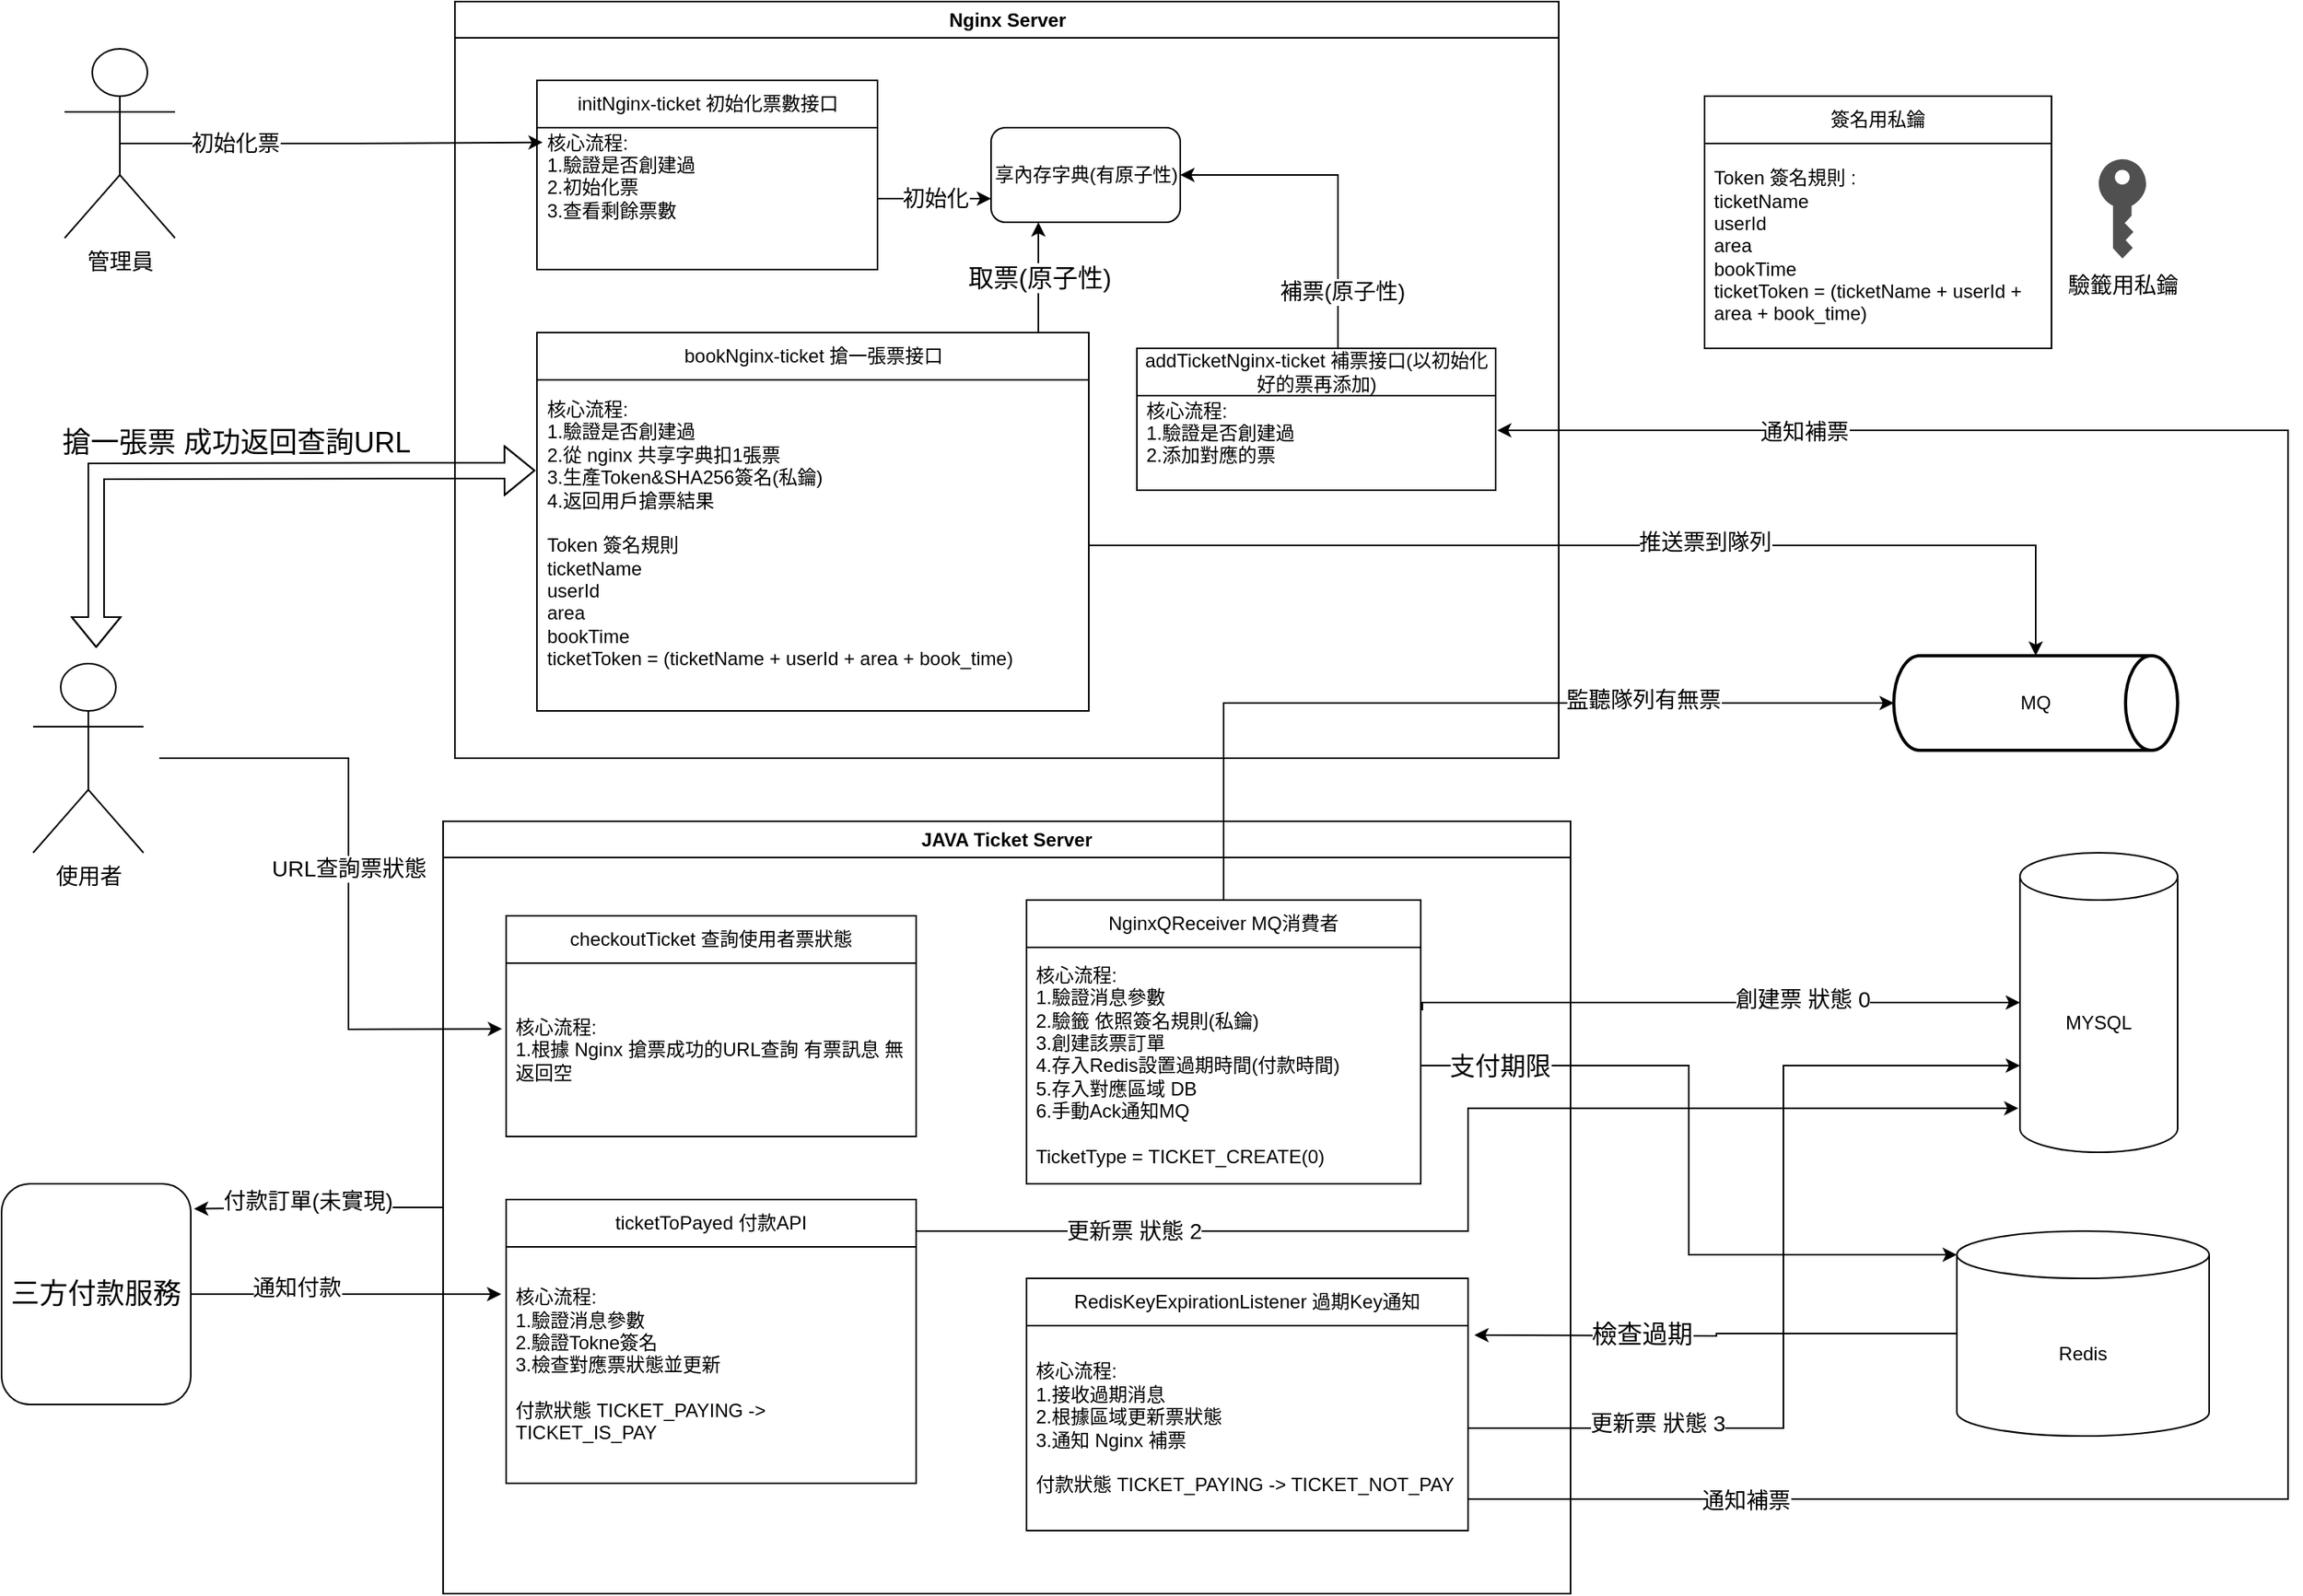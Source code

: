 <mxfile version="26.2.2">
  <diagram id="C5RBs43oDa-KdzZeNtuy" name="Page-1">
    <mxGraphModel dx="1347" dy="613" grid="1" gridSize="10" guides="1" tooltips="1" connect="1" arrows="1" fold="1" page="1" pageScale="1" pageWidth="827" pageHeight="1169" math="0" shadow="0">
      <root>
        <mxCell id="WIyWlLk6GJQsqaUBKTNV-0" />
        <mxCell id="WIyWlLk6GJQsqaUBKTNV-1" parent="WIyWlLk6GJQsqaUBKTNV-0" />
        <mxCell id="yOwY01K6usckxP9kXJAJ-0" value="&lt;font style=&quot;font-size: 14px;&quot;&gt;使用者&lt;/font&gt;" style="shape=umlActor;verticalLabelPosition=bottom;verticalAlign=top;html=1;outlineConnect=0;" parent="WIyWlLk6GJQsqaUBKTNV-1" vertex="1">
          <mxGeometry x="120" y="520" width="70" height="120" as="geometry" />
        </mxCell>
        <mxCell id="yOwY01K6usckxP9kXJAJ-17" value="Nginx Server" style="swimlane;whiteSpace=wrap;html=1;" parent="WIyWlLk6GJQsqaUBKTNV-1" vertex="1">
          <mxGeometry x="387.5" y="100" width="700" height="480" as="geometry" />
        </mxCell>
        <mxCell id="yOwY01K6usckxP9kXJAJ-11" value="initNginx-ticket&amp;nbsp;初始化票數接口" style="swimlane;fontStyle=0;childLayout=stackLayout;horizontal=1;startSize=30;horizontalStack=0;resizeParent=1;resizeParentMax=0;resizeLast=0;collapsible=1;marginBottom=0;whiteSpace=wrap;html=1;" parent="yOwY01K6usckxP9kXJAJ-17" vertex="1">
          <mxGeometry x="52" y="50" width="216" height="120" as="geometry" />
        </mxCell>
        <mxCell id="yOwY01K6usckxP9kXJAJ-12" value="核心流程:&lt;div&gt;1.驗證是否創建過&lt;/div&gt;&lt;div&gt;2.初始化票&lt;/div&gt;&lt;div&gt;3.查看剩餘票數&lt;/div&gt;&lt;div&gt;&lt;br&gt;&lt;div&gt;&lt;br&gt;&lt;/div&gt;&lt;/div&gt;" style="text;strokeColor=none;fillColor=none;align=left;verticalAlign=middle;spacingLeft=4;spacingRight=4;overflow=hidden;points=[[0,0.5],[1,0.5]];portConstraint=eastwest;rotatable=0;whiteSpace=wrap;html=1;" parent="yOwY01K6usckxP9kXJAJ-11" vertex="1">
          <mxGeometry y="30" width="216" height="90" as="geometry" />
        </mxCell>
        <mxCell id="yOwY01K6usckxP9kXJAJ-30" value="bookNginx-ticket&amp;nbsp;搶一張票接口" style="swimlane;fontStyle=0;childLayout=stackLayout;horizontal=1;startSize=30;horizontalStack=0;resizeParent=1;resizeParentMax=0;resizeLast=0;collapsible=1;marginBottom=0;whiteSpace=wrap;html=1;" parent="yOwY01K6usckxP9kXJAJ-17" vertex="1">
          <mxGeometry x="52" y="210" width="350" height="240" as="geometry" />
        </mxCell>
        <mxCell id="yOwY01K6usckxP9kXJAJ-31" value="核心流程:&lt;div&gt;&lt;div&gt;1.驗證是否創建過&lt;/div&gt;&lt;/div&gt;&lt;div&gt;2.從 nginx 共享字典扣1張票&lt;/div&gt;&lt;div&gt;3.生產Token&amp;amp;SHA256簽名(私鑰)&lt;/div&gt;&lt;div&gt;4.返回用戶搶票結果&lt;/div&gt;&lt;div&gt;&lt;span style=&quot;background-color: transparent; color: light-dark(rgb(0, 0, 0), rgb(255, 255, 255));&quot;&gt;&lt;br&gt;&lt;/span&gt;&lt;/div&gt;&lt;div&gt;Token 簽名規則&lt;/div&gt;&lt;div&gt;&lt;span style=&quot;background-color: transparent; color: light-dark(rgb(0, 0, 0), rgb(255, 255, 255));&quot;&gt;ticketName&lt;/span&gt;&lt;/div&gt;&lt;div&gt;userId&lt;/div&gt;&lt;div&gt;area&lt;/div&gt;&lt;div&gt;bookTime&lt;/div&gt;&lt;div&gt;ticketToken = (ticketName + userId + area + book_time)&lt;/div&gt;&lt;div&gt;&lt;br&gt;&lt;/div&gt;" style="text;strokeColor=none;fillColor=none;align=left;verticalAlign=middle;spacingLeft=4;spacingRight=4;overflow=hidden;points=[[0,0.5],[1,0.5]];portConstraint=eastwest;rotatable=0;whiteSpace=wrap;html=1;" parent="yOwY01K6usckxP9kXJAJ-30" vertex="1">
          <mxGeometry y="30" width="350" height="210" as="geometry" />
        </mxCell>
        <mxCell id="yOwY01K6usckxP9kXJAJ-36" value="addTicketNginx-ticket&amp;nbsp;補票接口(以初始化好的票再添加)" style="swimlane;fontStyle=0;childLayout=stackLayout;horizontal=1;startSize=30;horizontalStack=0;resizeParent=1;resizeParentMax=0;resizeLast=0;collapsible=1;marginBottom=0;whiteSpace=wrap;html=1;" parent="yOwY01K6usckxP9kXJAJ-17" vertex="1">
          <mxGeometry x="432.5" y="220" width="227.5" height="90" as="geometry" />
        </mxCell>
        <mxCell id="yOwY01K6usckxP9kXJAJ-37" value="核心流程:&lt;div&gt;1.驗證是否創建過&lt;/div&gt;&lt;div&gt;2.添加對應的票&lt;/div&gt;&lt;div&gt;&lt;br&gt;&lt;/div&gt;&lt;div&gt;&lt;br&gt;&lt;/div&gt;&lt;div&gt;&lt;br&gt;&lt;/div&gt;&lt;div&gt;&lt;div&gt;&lt;br&gt;&lt;/div&gt;&lt;/div&gt;" style="text;strokeColor=none;fillColor=none;align=left;verticalAlign=middle;spacingLeft=4;spacingRight=4;overflow=hidden;points=[[0,0.5],[1,0.5]];portConstraint=eastwest;rotatable=0;whiteSpace=wrap;html=1;" parent="yOwY01K6usckxP9kXJAJ-36" vertex="1">
          <mxGeometry y="30" width="227.5" height="60" as="geometry" />
        </mxCell>
        <mxCell id="BC8Rf4KZXWb3bD4zQ2RA-10" value="享內存字典(有原子性)" style="rounded=1;whiteSpace=wrap;html=1;" parent="yOwY01K6usckxP9kXJAJ-17" vertex="1">
          <mxGeometry x="340" y="80" width="120" height="60" as="geometry" />
        </mxCell>
        <mxCell id="BC8Rf4KZXWb3bD4zQ2RA-11" value="&lt;font style=&quot;font-size: 14px;&quot;&gt;初始化&lt;/font&gt;" style="edgeStyle=orthogonalEdgeStyle;rounded=0;orthogonalLoop=1;jettySize=auto;html=1;exitX=1;exitY=0.5;exitDx=0;exitDy=0;entryX=0;entryY=0.75;entryDx=0;entryDy=0;" parent="yOwY01K6usckxP9kXJAJ-17" source="yOwY01K6usckxP9kXJAJ-12" target="BC8Rf4KZXWb3bD4zQ2RA-10" edge="1">
          <mxGeometry relative="1" as="geometry" />
        </mxCell>
        <mxCell id="BC8Rf4KZXWb3bD4zQ2RA-15" value="&lt;font size=&quot;3&quot;&gt;取票(原子性)&lt;/font&gt;" style="endArrow=classic;html=1;rounded=0;entryX=0.25;entryY=1;entryDx=0;entryDy=0;" parent="yOwY01K6usckxP9kXJAJ-17" target="BC8Rf4KZXWb3bD4zQ2RA-10" edge="1">
          <mxGeometry width="50" height="50" relative="1" as="geometry">
            <mxPoint x="370" y="210" as="sourcePoint" />
            <mxPoint x="420" y="160" as="targetPoint" />
          </mxGeometry>
        </mxCell>
        <mxCell id="BC8Rf4KZXWb3bD4zQ2RA-16" value="" style="endArrow=classic;html=1;rounded=0;entryX=1;entryY=0.5;entryDx=0;entryDy=0;" parent="yOwY01K6usckxP9kXJAJ-17" target="BC8Rf4KZXWb3bD4zQ2RA-10" edge="1">
          <mxGeometry x="0.67" y="-74" width="50" height="50" relative="1" as="geometry">
            <mxPoint x="560" y="220" as="sourcePoint" />
            <mxPoint x="510" y="260" as="targetPoint" />
            <Array as="points">
              <mxPoint x="560" y="110" />
            </Array>
            <mxPoint as="offset" />
          </mxGeometry>
        </mxCell>
        <mxCell id="BC8Rf4KZXWb3bD4zQ2RA-17" value="&lt;font style=&quot;font-size: 14px;&quot;&gt;補票(原子性)&lt;/font&gt;" style="edgeLabel;html=1;align=center;verticalAlign=middle;resizable=0;points=[];" parent="BC8Rf4KZXWb3bD4zQ2RA-16" vertex="1" connectable="0">
          <mxGeometry x="-0.643" y="-2" relative="1" as="geometry">
            <mxPoint y="1" as="offset" />
          </mxGeometry>
        </mxCell>
        <mxCell id="yOwY01K6usckxP9kXJAJ-23" value="MQ" style="strokeWidth=2;html=1;shape=mxgraph.flowchart.direct_data;whiteSpace=wrap;" parent="WIyWlLk6GJQsqaUBKTNV-1" vertex="1">
          <mxGeometry x="1300" y="515" width="180" height="60" as="geometry" />
        </mxCell>
        <mxCell id="yOwY01K6usckxP9kXJAJ-24" value="JAVA Ticket Server" style="swimlane;whiteSpace=wrap;html=1;" parent="WIyWlLk6GJQsqaUBKTNV-1" vertex="1">
          <mxGeometry x="380" y="620" width="715" height="490" as="geometry" />
        </mxCell>
        <mxCell id="yOwY01K6usckxP9kXJAJ-41" value="NginxQReceiver MQ消費者" style="swimlane;fontStyle=0;childLayout=stackLayout;horizontal=1;startSize=30;horizontalStack=0;resizeParent=1;resizeParentMax=0;resizeLast=0;collapsible=1;marginBottom=0;whiteSpace=wrap;html=1;" parent="yOwY01K6usckxP9kXJAJ-24" vertex="1">
          <mxGeometry x="370" y="50" width="250" height="180" as="geometry" />
        </mxCell>
        <mxCell id="yOwY01K6usckxP9kXJAJ-42" value="核心流程:&lt;div&gt;1.驗證消息參數&lt;/div&gt;&lt;div&gt;2.驗籤 依照簽名規則(私鑰)&lt;/div&gt;&lt;div&gt;3.創建該票訂單&lt;/div&gt;&lt;div&gt;4.存入Redis設置過期時間(付款時間)&lt;/div&gt;&lt;div&gt;&lt;div&gt;5.存入對應區域 DB&lt;/div&gt;&lt;/div&gt;&lt;div&gt;6.手動Ack通知MQ&lt;/div&gt;&lt;div&gt;&lt;br&gt;&lt;/div&gt;&lt;div&gt;TicketType =&amp;nbsp;TICKET_CREATE(0)&lt;/div&gt;" style="text;strokeColor=none;fillColor=none;align=left;verticalAlign=middle;spacingLeft=4;spacingRight=4;overflow=hidden;points=[[0,0.5],[1,0.5]];portConstraint=eastwest;rotatable=0;whiteSpace=wrap;html=1;" parent="yOwY01K6usckxP9kXJAJ-41" vertex="1">
          <mxGeometry y="30" width="250" height="150" as="geometry" />
        </mxCell>
        <mxCell id="BC8Rf4KZXWb3bD4zQ2RA-1" value="ticketToPayed 付款API" style="swimlane;fontStyle=0;childLayout=stackLayout;horizontal=1;startSize=30;horizontalStack=0;resizeParent=1;resizeParentMax=0;resizeLast=0;collapsible=1;marginBottom=0;whiteSpace=wrap;html=1;" parent="yOwY01K6usckxP9kXJAJ-24" vertex="1">
          <mxGeometry x="40" y="240" width="260" height="180" as="geometry" />
        </mxCell>
        <mxCell id="BC8Rf4KZXWb3bD4zQ2RA-2" value="核心流程:&lt;div&gt;1.驗證消息參數&lt;/div&gt;&lt;div&gt;2.驗證Tokne簽名&lt;/div&gt;&lt;div&gt;3.檢查對應票狀態並更新&lt;/div&gt;&lt;div&gt;&lt;div&gt;&lt;br&gt;&lt;/div&gt;&lt;/div&gt;&lt;div&gt;付款狀態 TICKET_PAYING -&amp;gt; TICKET_IS_PAY&lt;/div&gt;" style="text;strokeColor=none;fillColor=none;align=left;verticalAlign=middle;spacingLeft=4;spacingRight=4;overflow=hidden;points=[[0,0.5],[1,0.5]];portConstraint=eastwest;rotatable=0;whiteSpace=wrap;html=1;" parent="BC8Rf4KZXWb3bD4zQ2RA-1" vertex="1">
          <mxGeometry y="30" width="260" height="150" as="geometry" />
        </mxCell>
        <mxCell id="BC8Rf4KZXWb3bD4zQ2RA-3" value="checkoutTicket 查詢使用者票狀態" style="swimlane;fontStyle=0;childLayout=stackLayout;horizontal=1;startSize=30;horizontalStack=0;resizeParent=1;resizeParentMax=0;resizeLast=0;collapsible=1;marginBottom=0;whiteSpace=wrap;html=1;" parent="yOwY01K6usckxP9kXJAJ-24" vertex="1">
          <mxGeometry x="40" y="60" width="260" height="140" as="geometry" />
        </mxCell>
        <mxCell id="BC8Rf4KZXWb3bD4zQ2RA-4" value="核心流程:&lt;div&gt;1.根據 Nginx 搶票成功的URL查詢 有票訊息 無返回空&lt;/div&gt;" style="text;strokeColor=none;fillColor=none;align=left;verticalAlign=middle;spacingLeft=4;spacingRight=4;overflow=hidden;points=[[0,0.5],[1,0.5]];portConstraint=eastwest;rotatable=0;whiteSpace=wrap;html=1;" parent="BC8Rf4KZXWb3bD4zQ2RA-3" vertex="1">
          <mxGeometry y="30" width="260" height="110" as="geometry" />
        </mxCell>
        <mxCell id="BC8Rf4KZXWb3bD4zQ2RA-22" value="RedisKeyExpirationListener 過期Key通知" style="swimlane;fontStyle=0;childLayout=stackLayout;horizontal=1;startSize=30;horizontalStack=0;resizeParent=1;resizeParentMax=0;resizeLast=0;collapsible=1;marginBottom=0;whiteSpace=wrap;html=1;" parent="yOwY01K6usckxP9kXJAJ-24" vertex="1">
          <mxGeometry x="370" y="290" width="280" height="160" as="geometry" />
        </mxCell>
        <mxCell id="BC8Rf4KZXWb3bD4zQ2RA-23" value="核心流程:&lt;div&gt;1.接收過期消息&lt;/div&gt;&lt;div&gt;2.根據區域更新票狀態&lt;/div&gt;&lt;div&gt;3.通知 Nginx 補票&lt;/div&gt;&lt;div&gt;&lt;br&gt;&lt;/div&gt;&lt;div&gt;&lt;span style=&quot;background-color: transparent; color: light-dark(rgb(0, 0, 0), rgb(255, 255, 255));&quot;&gt;付款狀態&lt;/span&gt;&amp;nbsp;TICKET_PAYING -&amp;gt; TICKET_NOT_PAY&amp;nbsp;&lt;/div&gt;" style="text;strokeColor=none;fillColor=none;align=left;verticalAlign=middle;spacingLeft=4;spacingRight=4;overflow=hidden;points=[[0,0.5],[1,0.5]];portConstraint=eastwest;rotatable=0;whiteSpace=wrap;html=1;" parent="BC8Rf4KZXWb3bD4zQ2RA-22" vertex="1">
          <mxGeometry y="30" width="280" height="130" as="geometry" />
        </mxCell>
        <mxCell id="yOwY01K6usckxP9kXJAJ-29" value="&lt;font style=&quot;font-size: 14px;&quot;&gt;管理員&lt;/font&gt;" style="shape=umlActor;verticalLabelPosition=bottom;verticalAlign=top;html=1;outlineConnect=0;" parent="WIyWlLk6GJQsqaUBKTNV-1" vertex="1">
          <mxGeometry x="140" y="130" width="70" height="120" as="geometry" />
        </mxCell>
        <mxCell id="yOwY01K6usckxP9kXJAJ-38" value="Redis" style="shape=cylinder3;whiteSpace=wrap;html=1;boundedLbl=1;backgroundOutline=1;size=15;" parent="WIyWlLk6GJQsqaUBKTNV-1" vertex="1">
          <mxGeometry x="1340" y="880" width="160" height="130" as="geometry" />
        </mxCell>
        <mxCell id="yOwY01K6usckxP9kXJAJ-20" value="MYSQL" style="shape=cylinder3;whiteSpace=wrap;html=1;boundedLbl=1;backgroundOutline=1;size=15;" parent="WIyWlLk6GJQsqaUBKTNV-1" vertex="1">
          <mxGeometry x="1380" y="640" width="100" height="190" as="geometry" />
        </mxCell>
        <mxCell id="BC8Rf4KZXWb3bD4zQ2RA-31" style="edgeStyle=orthogonalEdgeStyle;rounded=0;orthogonalLoop=1;jettySize=auto;html=1;exitX=1;exitY=0.5;exitDx=0;exitDy=0;entryX=0;entryY=0;entryDx=0;entryDy=15;entryPerimeter=0;" parent="WIyWlLk6GJQsqaUBKTNV-1" source="yOwY01K6usckxP9kXJAJ-42" target="yOwY01K6usckxP9kXJAJ-38" edge="1">
          <mxGeometry relative="1" as="geometry" />
        </mxCell>
        <mxCell id="BC8Rf4KZXWb3bD4zQ2RA-38" value="&lt;font size=&quot;3&quot;&gt;支付期限&lt;/font&gt;" style="edgeLabel;html=1;align=center;verticalAlign=middle;resizable=0;points=[];" parent="BC8Rf4KZXWb3bD4zQ2RA-31" vertex="1" connectable="0">
          <mxGeometry x="-0.728" y="-1" relative="1" as="geometry">
            <mxPoint x="-13" y="-1" as="offset" />
          </mxGeometry>
        </mxCell>
        <mxCell id="BC8Rf4KZXWb3bD4zQ2RA-33" style="edgeStyle=orthogonalEdgeStyle;rounded=0;orthogonalLoop=1;jettySize=auto;html=1;exitX=1;exitY=0.5;exitDx=0;exitDy=0;entryX=0;entryY=0;entryDx=0;entryDy=135;entryPerimeter=0;" parent="WIyWlLk6GJQsqaUBKTNV-1" source="BC8Rf4KZXWb3bD4zQ2RA-23" target="yOwY01K6usckxP9kXJAJ-20" edge="1">
          <mxGeometry relative="1" as="geometry">
            <Array as="points">
              <mxPoint x="1230" y="1005" />
              <mxPoint x="1230" y="775" />
            </Array>
          </mxGeometry>
        </mxCell>
        <mxCell id="BC8Rf4KZXWb3bD4zQ2RA-41" value="&lt;font style=&quot;font-size: 14px;&quot;&gt;更新票 狀態 3&lt;/font&gt;" style="edgeLabel;html=1;align=center;verticalAlign=middle;resizable=0;points=[];" parent="BC8Rf4KZXWb3bD4zQ2RA-33" vertex="1" connectable="0">
          <mxGeometry x="-0.655" y="3" relative="1" as="geometry">
            <mxPoint x="20" as="offset" />
          </mxGeometry>
        </mxCell>
        <mxCell id="BC8Rf4KZXWb3bD4zQ2RA-34" style="edgeStyle=orthogonalEdgeStyle;rounded=0;orthogonalLoop=1;jettySize=auto;html=1;exitX=0;exitY=0.5;exitDx=0;exitDy=0;exitPerimeter=0;" parent="WIyWlLk6GJQsqaUBKTNV-1" source="yOwY01K6usckxP9kXJAJ-38" edge="1">
          <mxGeometry relative="1" as="geometry">
            <mxPoint x="1034" y="946" as="targetPoint" />
          </mxGeometry>
        </mxCell>
        <mxCell id="BC8Rf4KZXWb3bD4zQ2RA-39" value="&lt;font size=&quot;3&quot;&gt;檢查過期&lt;/font&gt;" style="edgeLabel;html=1;align=center;verticalAlign=middle;resizable=0;points=[];" parent="BC8Rf4KZXWb3bD4zQ2RA-34" vertex="1" connectable="0">
          <mxGeometry x="0.624" y="3" relative="1" as="geometry">
            <mxPoint x="48" y="-4" as="offset" />
          </mxGeometry>
        </mxCell>
        <mxCell id="BC8Rf4KZXWb3bD4zQ2RA-46" value="" style="shape=flexArrow;endArrow=classic;startArrow=classic;html=1;rounded=0;entryX=-0.003;entryY=0.274;entryDx=0;entryDy=0;entryPerimeter=0;" parent="WIyWlLk6GJQsqaUBKTNV-1" target="yOwY01K6usckxP9kXJAJ-31" edge="1">
          <mxGeometry width="100" height="100" relative="1" as="geometry">
            <mxPoint x="160" y="510" as="sourcePoint" />
            <mxPoint x="260" y="410" as="targetPoint" />
            <Array as="points">
              <mxPoint x="160" y="398" />
            </Array>
          </mxGeometry>
        </mxCell>
        <mxCell id="BC8Rf4KZXWb3bD4zQ2RA-47" value="&lt;font style=&quot;font-size: 18px;&quot;&gt;搶一張票 成功返回查詢URL&amp;nbsp;&lt;/font&gt;" style="edgeLabel;html=1;align=center;verticalAlign=middle;resizable=0;points=[];" parent="BC8Rf4KZXWb3bD4zQ2RA-46" vertex="1" connectable="0">
          <mxGeometry x="-0.03" y="9" relative="1" as="geometry">
            <mxPoint x="13" y="-9" as="offset" />
          </mxGeometry>
        </mxCell>
        <mxCell id="BC8Rf4KZXWb3bD4zQ2RA-52" value="" style="endArrow=classic;html=1;rounded=0;entryX=-0.01;entryY=0.379;entryDx=0;entryDy=0;entryPerimeter=0;" parent="WIyWlLk6GJQsqaUBKTNV-1" target="BC8Rf4KZXWb3bD4zQ2RA-4" edge="1">
          <mxGeometry width="50" height="50" relative="1" as="geometry">
            <mxPoint x="200" y="580" as="sourcePoint" />
            <mxPoint x="250" y="650" as="targetPoint" />
            <Array as="points">
              <mxPoint x="320" y="580" />
              <mxPoint x="320" y="752" />
            </Array>
          </mxGeometry>
        </mxCell>
        <mxCell id="BC8Rf4KZXWb3bD4zQ2RA-53" value="&lt;font style=&quot;font-size: 14px;&quot;&gt;URL查詢票狀態&lt;/font&gt;" style="edgeLabel;html=1;align=center;verticalAlign=middle;resizable=0;points=[];" parent="BC8Rf4KZXWb3bD4zQ2RA-52" vertex="1" connectable="0">
          <mxGeometry x="-0.748" y="-3" relative="1" as="geometry">
            <mxPoint x="71" y="67" as="offset" />
          </mxGeometry>
        </mxCell>
        <mxCell id="BC8Rf4KZXWb3bD4zQ2RA-57" style="edgeStyle=orthogonalEdgeStyle;rounded=0;orthogonalLoop=1;jettySize=auto;html=1;exitX=0.5;exitY=0;exitDx=0;exitDy=0;entryX=0;entryY=0.5;entryDx=0;entryDy=0;entryPerimeter=0;" parent="WIyWlLk6GJQsqaUBKTNV-1" source="yOwY01K6usckxP9kXJAJ-41" target="yOwY01K6usckxP9kXJAJ-23" edge="1">
          <mxGeometry relative="1" as="geometry" />
        </mxCell>
        <mxCell id="BC8Rf4KZXWb3bD4zQ2RA-58" value="&lt;font style=&quot;font-size: 14px;&quot;&gt;監聽隊列有無票&lt;/font&gt;" style="edgeLabel;html=1;align=center;verticalAlign=middle;resizable=0;points=[];" parent="BC8Rf4KZXWb3bD4zQ2RA-57" vertex="1" connectable="0">
          <mxGeometry x="0.421" y="2" relative="1" as="geometry">
            <mxPoint as="offset" />
          </mxGeometry>
        </mxCell>
        <mxCell id="BC8Rf4KZXWb3bD4zQ2RA-59" style="edgeStyle=orthogonalEdgeStyle;rounded=0;orthogonalLoop=1;jettySize=auto;html=1;exitX=1;exitY=0.5;exitDx=0;exitDy=0;entryX=0.5;entryY=0;entryDx=0;entryDy=0;entryPerimeter=0;" parent="WIyWlLk6GJQsqaUBKTNV-1" source="yOwY01K6usckxP9kXJAJ-31" target="yOwY01K6usckxP9kXJAJ-23" edge="1">
          <mxGeometry relative="1" as="geometry" />
        </mxCell>
        <mxCell id="BC8Rf4KZXWb3bD4zQ2RA-61" value="&lt;font style=&quot;font-size: 14px;&quot;&gt;推送票到隊列&lt;/font&gt;" style="edgeLabel;html=1;align=center;verticalAlign=middle;resizable=0;points=[];" parent="BC8Rf4KZXWb3bD4zQ2RA-59" vertex="1" connectable="0">
          <mxGeometry x="0.164" y="2" relative="1" as="geometry">
            <mxPoint as="offset" />
          </mxGeometry>
        </mxCell>
        <mxCell id="BC8Rf4KZXWb3bD4zQ2RA-62" value="&lt;font style=&quot;font-size: 18px;&quot;&gt;三方付款服務&lt;/font&gt;" style="rounded=1;whiteSpace=wrap;html=1;" parent="WIyWlLk6GJQsqaUBKTNV-1" vertex="1">
          <mxGeometry x="100" y="850" width="120" height="140" as="geometry" />
        </mxCell>
        <mxCell id="BC8Rf4KZXWb3bD4zQ2RA-63" style="edgeStyle=orthogonalEdgeStyle;rounded=0;orthogonalLoop=1;jettySize=auto;html=1;exitX=1;exitY=0.5;exitDx=0;exitDy=0;entryX=-0.012;entryY=0.2;entryDx=0;entryDy=0;entryPerimeter=0;" parent="WIyWlLk6GJQsqaUBKTNV-1" source="BC8Rf4KZXWb3bD4zQ2RA-62" target="BC8Rf4KZXWb3bD4zQ2RA-2" edge="1">
          <mxGeometry relative="1" as="geometry" />
        </mxCell>
        <mxCell id="BC8Rf4KZXWb3bD4zQ2RA-64" value="&lt;font style=&quot;font-size: 14px;&quot;&gt;通知付款&lt;/font&gt;" style="edgeLabel;html=1;align=center;verticalAlign=middle;resizable=0;points=[];" parent="BC8Rf4KZXWb3bD4zQ2RA-63" vertex="1" connectable="0">
          <mxGeometry x="-0.319" y="4" relative="1" as="geometry">
            <mxPoint as="offset" />
          </mxGeometry>
        </mxCell>
        <mxCell id="BC8Rf4KZXWb3bD4zQ2RA-69" style="edgeStyle=orthogonalEdgeStyle;rounded=0;orthogonalLoop=1;jettySize=auto;html=1;exitX=0;exitY=0.5;exitDx=0;exitDy=0;entryX=1.017;entryY=0.113;entryDx=0;entryDy=0;entryPerimeter=0;" parent="WIyWlLk6GJQsqaUBKTNV-1" source="yOwY01K6usckxP9kXJAJ-24" target="BC8Rf4KZXWb3bD4zQ2RA-62" edge="1">
          <mxGeometry relative="1" as="geometry" />
        </mxCell>
        <mxCell id="BC8Rf4KZXWb3bD4zQ2RA-70" value="&lt;font style=&quot;font-size: 14px;&quot;&gt;付款訂單(未實現)&lt;/font&gt;" style="edgeLabel;html=1;align=center;verticalAlign=middle;resizable=0;points=[];" parent="BC8Rf4KZXWb3bD4zQ2RA-69" vertex="1" connectable="0">
          <mxGeometry x="0.096" y="-5" relative="1" as="geometry">
            <mxPoint as="offset" />
          </mxGeometry>
        </mxCell>
        <mxCell id="BC8Rf4KZXWb3bD4zQ2RA-72" style="edgeStyle=orthogonalEdgeStyle;rounded=0;orthogonalLoop=1;jettySize=auto;html=1;exitX=0.5;exitY=0.5;exitDx=0;exitDy=0;exitPerimeter=0;entryX=0.017;entryY=0.104;entryDx=0;entryDy=0;entryPerimeter=0;" parent="WIyWlLk6GJQsqaUBKTNV-1" source="yOwY01K6usckxP9kXJAJ-29" target="yOwY01K6usckxP9kXJAJ-12" edge="1">
          <mxGeometry relative="1" as="geometry" />
        </mxCell>
        <mxCell id="BC8Rf4KZXWb3bD4zQ2RA-73" value="&lt;span style=&quot;font-size: 14px;&quot;&gt;初始化票&lt;/span&gt;" style="edgeLabel;html=1;align=center;verticalAlign=middle;resizable=0;points=[];" parent="BC8Rf4KZXWb3bD4zQ2RA-72" vertex="1" connectable="0">
          <mxGeometry x="-0.453" relative="1" as="geometry">
            <mxPoint x="-1" as="offset" />
          </mxGeometry>
        </mxCell>
        <mxCell id="yOwY01K6usckxP9kXJAJ-34" value="" style="sketch=0;pointerEvents=1;shadow=0;dashed=0;html=1;strokeColor=none;fillColor=#505050;labelPosition=center;verticalLabelPosition=bottom;verticalAlign=top;outlineConnect=0;align=center;shape=mxgraph.office.security.key_permissions;" parent="WIyWlLk6GJQsqaUBKTNV-1" vertex="1">
          <mxGeometry x="1430" y="200" width="30" height="63" as="geometry" />
        </mxCell>
        <mxCell id="BC8Rf4KZXWb3bD4zQ2RA-74" value="&lt;span style=&quot;font-size: 14px;&quot;&gt;驗籤用私鑰&lt;/span&gt;" style="edgeLabel;html=1;align=center;verticalAlign=middle;resizable=0;points=[];" parent="WIyWlLk6GJQsqaUBKTNV-1" vertex="1" connectable="0">
          <mxGeometry x="1444.998" y="280" as="geometry" />
        </mxCell>
        <mxCell id="JaTTl8UMGCdsu4EIAQxv-0" style="edgeStyle=orthogonalEdgeStyle;rounded=0;orthogonalLoop=1;jettySize=auto;html=1;exitX=1;exitY=0.5;exitDx=0;exitDy=0;entryX=1.004;entryY=0.367;entryDx=0;entryDy=0;entryPerimeter=0;" parent="WIyWlLk6GJQsqaUBKTNV-1" source="BC8Rf4KZXWb3bD4zQ2RA-23" target="yOwY01K6usckxP9kXJAJ-37" edge="1">
          <mxGeometry relative="1" as="geometry">
            <Array as="points">
              <mxPoint x="1030" y="1050" />
              <mxPoint x="1550" y="1050" />
              <mxPoint x="1550" y="372" />
            </Array>
          </mxGeometry>
        </mxCell>
        <mxCell id="JaTTl8UMGCdsu4EIAQxv-1" value="&lt;font style=&quot;font-size: 14px;&quot;&gt;通知補票&lt;/font&gt;" style="edgeLabel;html=1;align=center;verticalAlign=middle;resizable=0;points=[];" parent="JaTTl8UMGCdsu4EIAQxv-0" vertex="1" connectable="0">
          <mxGeometry x="0.777" y="1" relative="1" as="geometry">
            <mxPoint as="offset" />
          </mxGeometry>
        </mxCell>
        <mxCell id="JaTTl8UMGCdsu4EIAQxv-2" value="&lt;span style=&quot;font-size: 14px;&quot;&gt;通知補票&lt;/span&gt;" style="edgeLabel;html=1;align=center;verticalAlign=middle;resizable=0;points=[];" parent="JaTTl8UMGCdsu4EIAQxv-0" vertex="1" connectable="0">
          <mxGeometry x="-0.747" y="-1" relative="1" as="geometry">
            <mxPoint as="offset" />
          </mxGeometry>
        </mxCell>
        <mxCell id="YvE3icViY0D3dbv1Llsh-3" style="edgeStyle=orthogonalEdgeStyle;rounded=0;orthogonalLoop=1;jettySize=auto;html=1;entryX=-0.01;entryY=0.853;entryDx=0;entryDy=0;entryPerimeter=0;" parent="WIyWlLk6GJQsqaUBKTNV-1" source="BC8Rf4KZXWb3bD4zQ2RA-1" target="yOwY01K6usckxP9kXJAJ-20" edge="1">
          <mxGeometry relative="1" as="geometry">
            <Array as="points">
              <mxPoint x="1030" y="880" />
              <mxPoint x="1030" y="802" />
            </Array>
          </mxGeometry>
        </mxCell>
        <mxCell id="YvE3icViY0D3dbv1Llsh-5" value="&lt;span style=&quot;font-size: 14px;&quot;&gt;更新票 狀態 2&lt;/span&gt;" style="edgeLabel;html=1;align=center;verticalAlign=middle;resizable=0;points=[];" parent="YvE3icViY0D3dbv1Llsh-3" vertex="1" connectable="0">
          <mxGeometry x="-0.645" relative="1" as="geometry">
            <mxPoint as="offset" />
          </mxGeometry>
        </mxCell>
        <mxCell id="b7NEhC9tIG_lkZYApb1a-12" value="簽名用私鑰" style="swimlane;fontStyle=0;childLayout=stackLayout;horizontal=1;startSize=30;horizontalStack=0;resizeParent=1;resizeParentMax=0;resizeLast=0;collapsible=1;marginBottom=0;whiteSpace=wrap;html=1;" parent="WIyWlLk6GJQsqaUBKTNV-1" vertex="1">
          <mxGeometry x="1180" y="160" width="220" height="160" as="geometry" />
        </mxCell>
        <mxCell id="b7NEhC9tIG_lkZYApb1a-13" value="&lt;div&gt;Token 簽名規則 :&amp;nbsp;&lt;/div&gt;&lt;div&gt;&lt;span style=&quot;background-color: transparent; color: light-dark(rgb(0, 0, 0), rgb(255, 255, 255));&quot;&gt;ticketName&lt;/span&gt;&lt;/div&gt;&lt;div&gt;userId&lt;/div&gt;&lt;div&gt;area&lt;/div&gt;&lt;div&gt;bookTime&lt;/div&gt;&lt;div&gt;ticketToken = (ticketName + userId + area + book_time)&lt;/div&gt;" style="text;strokeColor=none;fillColor=none;align=left;verticalAlign=middle;spacingLeft=4;spacingRight=4;overflow=hidden;points=[[0,0.5],[1,0.5]];portConstraint=eastwest;rotatable=0;whiteSpace=wrap;html=1;" parent="b7NEhC9tIG_lkZYApb1a-12" vertex="1">
          <mxGeometry y="30" width="220" height="130" as="geometry" />
        </mxCell>
        <mxCell id="BC8Rf4KZXWb3bD4zQ2RA-30" style="edgeStyle=orthogonalEdgeStyle;rounded=0;orthogonalLoop=1;jettySize=auto;html=1;exitX=1.004;exitY=0.267;exitDx=0;exitDy=0;entryX=0;entryY=0.5;entryDx=0;entryDy=0;entryPerimeter=0;exitPerimeter=0;" parent="WIyWlLk6GJQsqaUBKTNV-1" source="yOwY01K6usckxP9kXJAJ-42" target="yOwY01K6usckxP9kXJAJ-20" edge="1">
          <mxGeometry relative="1" as="geometry">
            <mxPoint x="1070" y="740" as="sourcePoint" />
            <mxPoint x="1220" y="700" as="targetPoint" />
            <Array as="points">
              <mxPoint x="1001" y="735" />
            </Array>
          </mxGeometry>
        </mxCell>
        <mxCell id="BC8Rf4KZXWb3bD4zQ2RA-37" value="&lt;font style=&quot;font-size: 14px;&quot;&gt;創建票 狀態 0&lt;/font&gt;" style="edgeLabel;html=1;align=center;verticalAlign=middle;resizable=0;points=[];" parent="BC8Rf4KZXWb3bD4zQ2RA-30" vertex="1" connectable="0">
          <mxGeometry x="0.282" y="2" relative="1" as="geometry">
            <mxPoint as="offset" />
          </mxGeometry>
        </mxCell>
      </root>
    </mxGraphModel>
  </diagram>
</mxfile>
